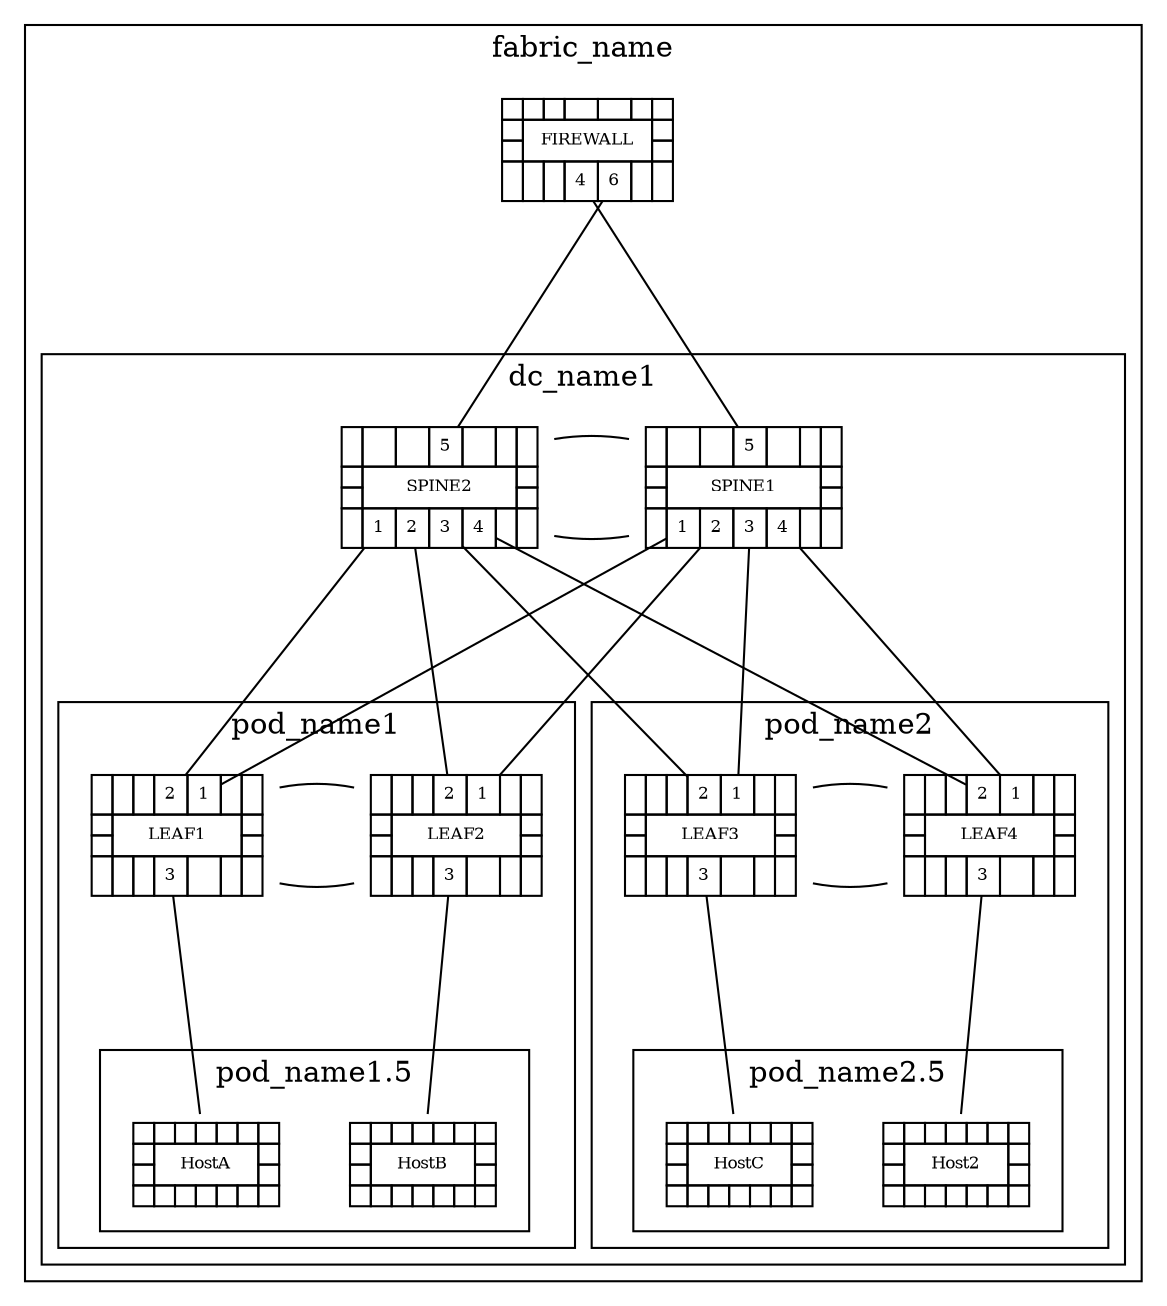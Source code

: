 graph parent {
	graph [splines=line]
	node [fontsize=" 8pt" shape=plaintext]
	edge [center=true concentrate=true fontname=arial fontsize=6 labelfloat=false minlen=2]
	rank=min
	ranksep=0.7
	subgraph cluster_child_fabric_name {
		label=fabric_name
		labelloc=t
		{
			rank=min
		}
		{
			rank=min
		}
		{
			rank=min
			FIREWALL [label=<<TABLE BORDERCOLLAPSE="COLLAPSE" BORDER="0" CELLBORDER="1" CELLSPACING="0" CELLPADDING="4"><TR><TD></TD><TD></TD><TD></TD><TD PORT=""></TD><TD></TD><TD></TD><TD></TD></TR><TR><TD></TD><TD COLSPAN="5" ROWSPAN="2">FIREWALL</TD><TD></TD></TR><TR> <TD></TD><TD></TD></TR><TR><TD ></TD><TD ></TD><TD ></TD><TD PORT="4">4</TD><TD PORT="6">6</TD><TD ></TD><TD ></TD></TR></TABLE>>]
		}
		{
			rank=min
		}
		{
			rank=min
		}
		{
			rank=min
		}
		ranksep=0.7
		subgraph cluster_child_dc_name1 {
			label=dc_name1
			labelloc=t
			{
				rank=min
			}
			{
				rank=min
			}
			{
				rank=min
			}
			{
				rank=min
				SPINE1 [label=<<TABLE BORDERCOLLAPSE="COLLAPSE" BORDER="0" CELLBORDER="1" CELLSPACING="0" CELLPADDING="4"><TR><TD></TD><TD></TD><TD></TD><TD PORT="5">5</TD><TD></TD><TD></TD><TD></TD></TR><TR><TD></TD><TD COLSPAN="5" ROWSPAN="2">SPINE1</TD><TD></TD></TR><TR> <TD></TD><TD></TD></TR><TR><TD ></TD><TD PORT="1">1</TD><TD PORT="2">2</TD><TD PORT="3">3</TD><TD PORT="4">4</TD><TD ></TD><TD ></TD></TR></TABLE>>]
				SPINE2 [label=<<TABLE BORDERCOLLAPSE="COLLAPSE" BORDER="0" CELLBORDER="1" CELLSPACING="0" CELLPADDING="4"><TR><TD></TD><TD></TD><TD></TD><TD PORT="5">5</TD><TD></TD><TD></TD><TD></TD></TR><TR><TD></TD><TD COLSPAN="5" ROWSPAN="2">SPINE2</TD><TD></TD></TR><TR> <TD></TD><TD></TD></TR><TR><TD ></TD><TD PORT="1">1</TD><TD PORT="2">2</TD><TD PORT="3">3</TD><TD PORT="4">4</TD><TD ></TD><TD ></TD></TR></TABLE>>]
			}
			{
				rank=min
			}
			{
				rank=min
			}
			ranksep=0.7
			subgraph cluster_child_pod_name1 {
				label=pod_name1
				labelloc=t
				{
					rank=min
				}
				{
					rank=min
				}
				{
					rank=min
				}
				{
					rank=min
				}
				{
					rank=min
					LEAF1 [label=<<TABLE BORDERCOLLAPSE="COLLAPSE" BORDER="0" CELLBORDER="1" CELLSPACING="0" CELLPADDING="4"><TR><TD></TD><TD></TD><TD></TD><TD PORT="2">2</TD><TD PORT="1">1</TD><TD></TD><TD></TD></TR><TR><TD></TD><TD COLSPAN="5" ROWSPAN="2">LEAF1</TD><TD></TD></TR><TR> <TD></TD><TD></TD></TR><TR><TD ></TD><TD ></TD><TD ></TD><TD PORT="3">3</TD><TD ></TD><TD ></TD><TD ></TD></TR></TABLE>>]
					LEAF2 [label=<<TABLE BORDERCOLLAPSE="COLLAPSE" BORDER="0" CELLBORDER="1" CELLSPACING="0" CELLPADDING="4"><TR><TD></TD><TD></TD><TD></TD><TD PORT="2">2</TD><TD PORT="1">1</TD><TD></TD><TD></TD></TR><TR><TD></TD><TD COLSPAN="5" ROWSPAN="2">LEAF2</TD><TD></TD></TR><TR> <TD></TD><TD></TD></TR><TR><TD ></TD><TD ></TD><TD ></TD><TD PORT="3">3</TD><TD ></TD><TD ></TD><TD ></TD></TR></TABLE>>]
				}
				{
					rank=min
				}
				ranksep=0.7
				subgraph "cluster_child_pod_name1.5" {
					label="pod_name1.5"
					labelloc=t
					{
						rank=min
					}
					{
						rank=min
					}
					{
						rank=min
					}
					{
						rank=min
					}
					{
						rank=min
					}
					{
						rank=min
						HostA [label=<<TABLE BORDERCOLLAPSE="COLLAPSE" BORDER="0" CELLBORDER="1" CELLSPACING="0" CELLPADDING="4"><TR><TD></TD><TD></TD><TD></TD><TD PORT=""></TD><TD></TD><TD></TD><TD></TD></TR><TR><TD></TD><TD COLSPAN="5" ROWSPAN="2">HostA</TD><TD></TD></TR><TR> <TD></TD><TD></TD></TR><TR><TD ></TD><TD ></TD><TD ></TD><TD ></TD><TD ></TD><TD ></TD><TD ></TD></TR></TABLE>>]
						HostB [label=<<TABLE BORDERCOLLAPSE="COLLAPSE" BORDER="0" CELLBORDER="1" CELLSPACING="0" CELLPADDING="4"><TR><TD></TD><TD></TD><TD></TD><TD PORT=""></TD><TD></TD><TD></TD><TD></TD></TR><TR><TD></TD><TD COLSPAN="5" ROWSPAN="2">HostB</TD><TD></TD></TR><TR> <TD></TD><TD></TD></TR><TR><TD ></TD><TD ></TD><TD ></TD><TD ></TD><TD ></TD><TD ></TD><TD ></TD></TR></TABLE>>]
					}
				}
			}
			ranksep=0.7
			subgraph cluster_child_pod_name2 {
				label=pod_name2
				labelloc=t
				{
					rank=min
				}
				{
					rank=min
				}
				{
					rank=min
				}
				{
					rank=min
				}
				{
					rank=min
					LEAF3 [label=<<TABLE BORDERCOLLAPSE="COLLAPSE" BORDER="0" CELLBORDER="1" CELLSPACING="0" CELLPADDING="4"><TR><TD></TD><TD></TD><TD></TD><TD PORT="2">2</TD><TD PORT="1">1</TD><TD></TD><TD></TD></TR><TR><TD></TD><TD COLSPAN="5" ROWSPAN="2">LEAF3</TD><TD></TD></TR><TR> <TD></TD><TD></TD></TR><TR><TD ></TD><TD ></TD><TD ></TD><TD PORT="3">3</TD><TD ></TD><TD ></TD><TD ></TD></TR></TABLE>>]
					LEAF4 [label=<<TABLE BORDERCOLLAPSE="COLLAPSE" BORDER="0" CELLBORDER="1" CELLSPACING="0" CELLPADDING="4"><TR><TD></TD><TD></TD><TD></TD><TD PORT="2">2</TD><TD PORT="1">1</TD><TD></TD><TD></TD></TR><TR><TD></TD><TD COLSPAN="5" ROWSPAN="2">LEAF4</TD><TD></TD></TR><TR> <TD></TD><TD></TD></TR><TR><TD ></TD><TD ></TD><TD ></TD><TD PORT="3">3</TD><TD ></TD><TD ></TD><TD ></TD></TR></TABLE>>]
				}
				{
					rank=min
				}
				ranksep=0.7
				subgraph "cluster_child_pod_name2.5" {
					label="pod_name2.5"
					labelloc=t
					{
						rank=min
					}
					{
						rank=min
					}
					{
						rank=min
					}
					{
						rank=min
					}
					{
						rank=min
					}
					{
						rank=min
						HostC [label=<<TABLE BORDERCOLLAPSE="COLLAPSE" BORDER="0" CELLBORDER="1" CELLSPACING="0" CELLPADDING="4"><TR><TD></TD><TD></TD><TD></TD><TD PORT=""></TD><TD></TD><TD></TD><TD></TD></TR><TR><TD></TD><TD COLSPAN="5" ROWSPAN="2">HostC</TD><TD></TD></TR><TR> <TD></TD><TD></TD></TR><TR><TD ></TD><TD ></TD><TD ></TD><TD ></TD><TD ></TD><TD ></TD><TD ></TD></TR></TABLE>>]
						Host2 [label=<<TABLE BORDERCOLLAPSE="COLLAPSE" BORDER="0" CELLBORDER="1" CELLSPACING="0" CELLPADDING="4"><TR><TD></TD><TD></TD><TD></TD><TD PORT=""></TD><TD></TD><TD></TD><TD></TD></TR><TR><TD></TD><TD COLSPAN="5" ROWSPAN="2">Host2</TD><TD></TD></TR><TR> <TD></TD><TD></TD></TR><TR><TD ></TD><TD ></TD><TD ></TD><TD ></TD><TD ></TD><TD ></TD><TD ></TD></TR></TABLE>>]
					}
				}
			}
		}
	}
	FIREWALL:4 -- SPINE1:5
	FIREWALL:6 -- SPINE2:5
	SPINE2:47 -- SPINE1:47
	SPINE2:48 -- SPINE1:48
	SPINE2:1 -- LEAF1:2
	SPINE2:2 -- LEAF2:2
	SPINE2:3 -- LEAF3:2
	SPINE2:4 -- LEAF4:2
	SPINE1:1 -- LEAF1:1
	SPINE1:2 -- LEAF2:1
	SPINE1:3 -- LEAF3:1
	SPINE1:4 -- LEAF4:1
	LEAF1:47 -- LEAF2:47
	LEAF1:48 -- LEAF2:48
	LEAF1:3 -- HostA
	LEAF2:3 -- HostB
	LEAF3:47 -- LEAF4:47
	LEAF3:48 -- LEAF4:48
	LEAF3:3 -- HostC
	LEAF4:3 -- Host2
}
